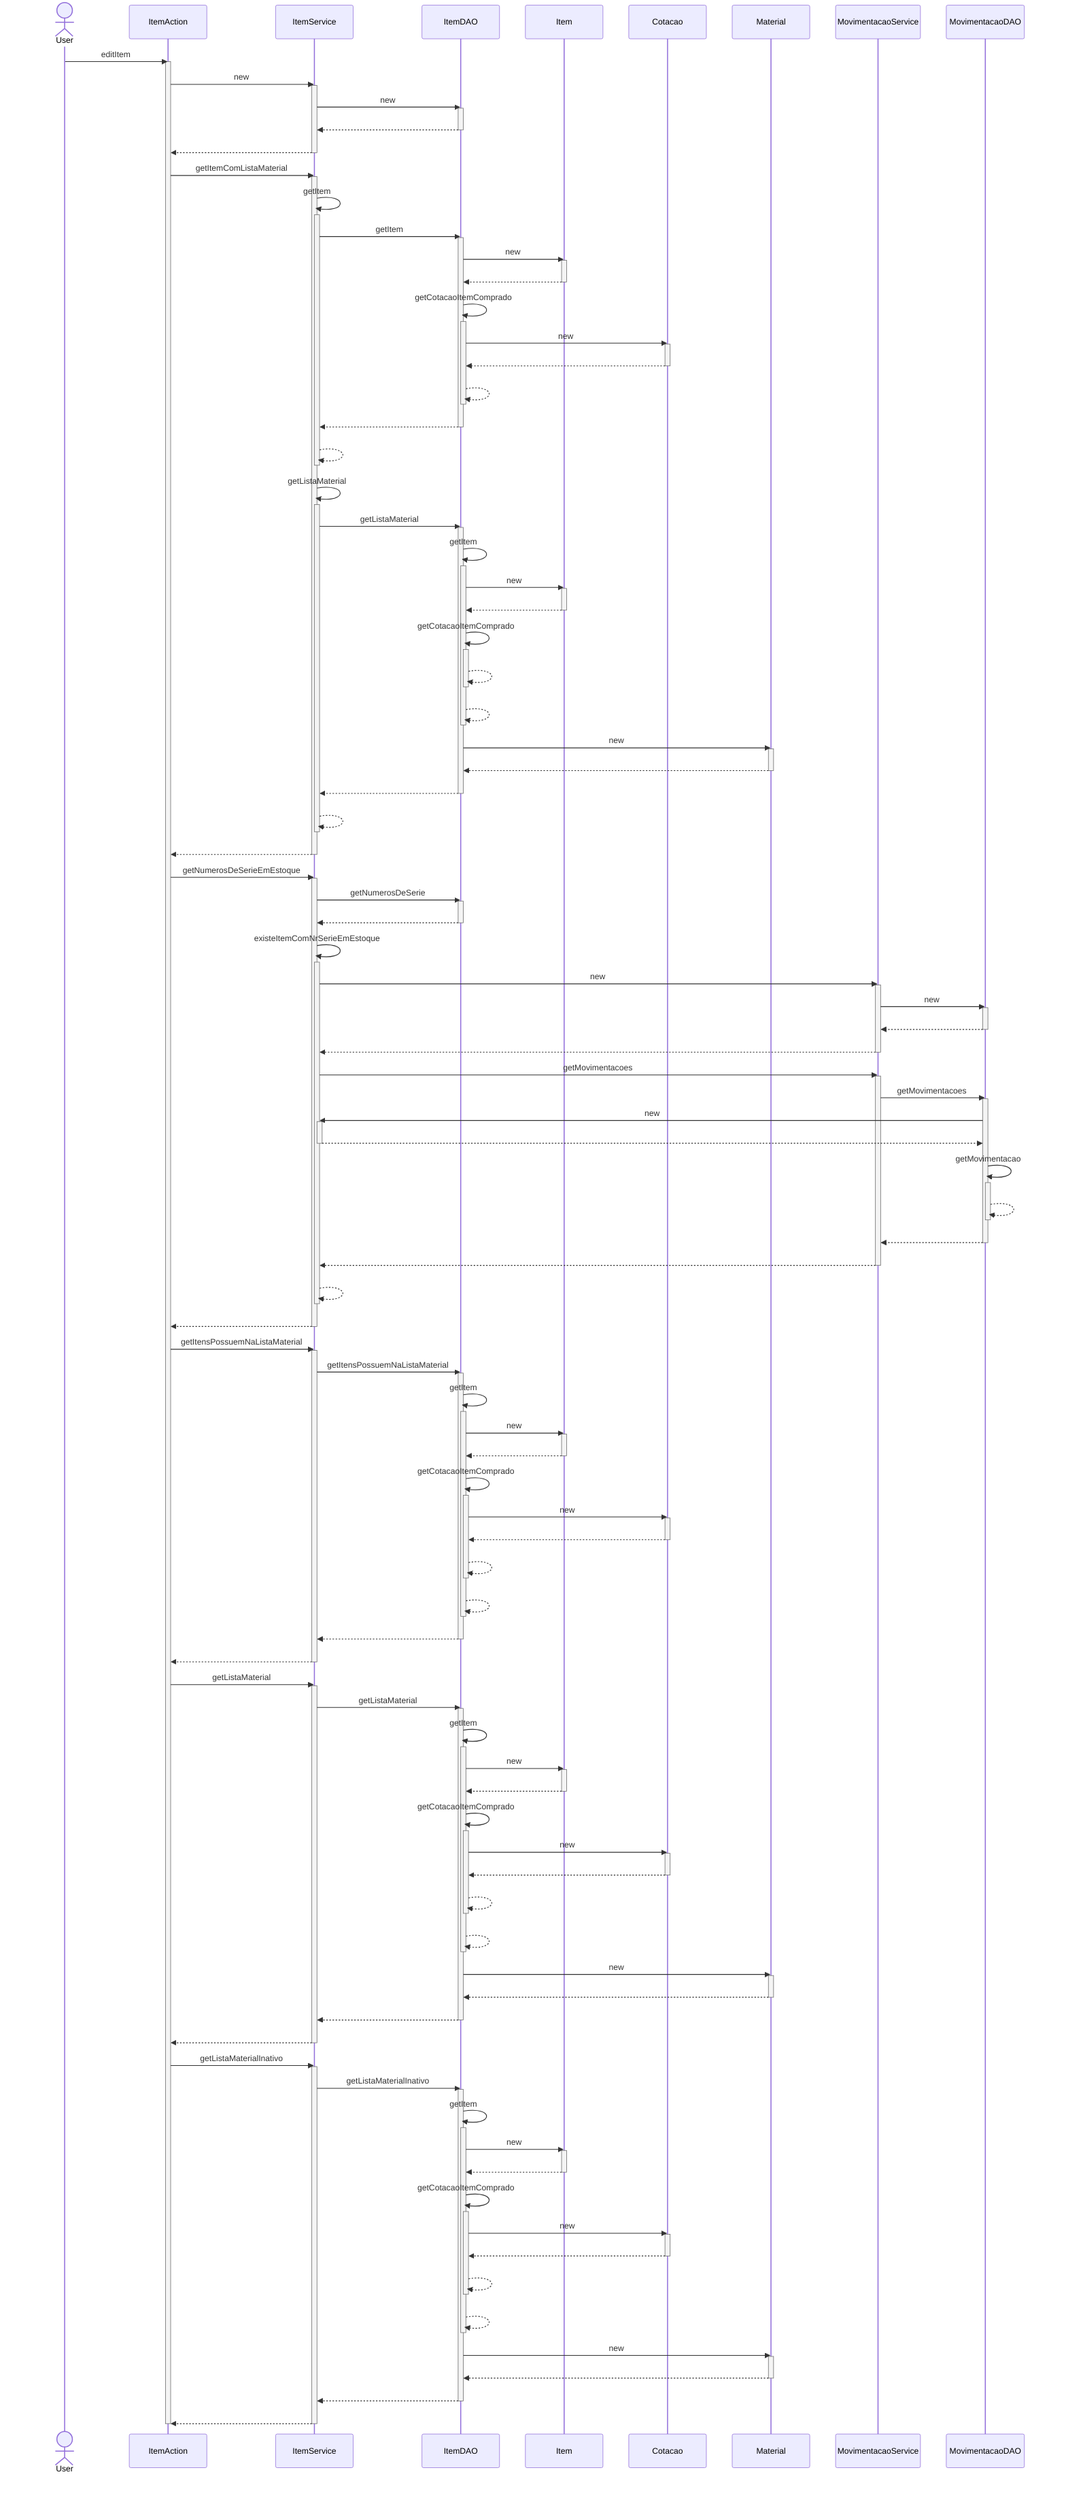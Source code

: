 sequenceDiagram
actor User
User ->> ItemAction : editItem
activate ItemAction
ItemAction ->> ItemService : new
activate ItemService
ItemService ->> ItemDAO : new
activate ItemDAO
ItemDAO -->> ItemService : #32; 
deactivate ItemDAO
ItemService -->> ItemAction : #32; 
deactivate ItemService
ItemAction ->> ItemService : getItemComListaMaterial
activate ItemService
ItemService ->> ItemService : getItem
activate ItemService
ItemService ->> ItemDAO : getItem
activate ItemDAO
ItemDAO ->> Item : new
activate Item
Item -->> ItemDAO : #32; 
deactivate Item
ItemDAO ->> ItemDAO : getCotacaoItemComprado
activate ItemDAO
ItemDAO ->> Cotacao : new
activate Cotacao
Cotacao -->> ItemDAO : #32; 
deactivate Cotacao
ItemDAO -->> ItemDAO : #32; 
deactivate ItemDAO
ItemDAO -->> ItemService : #32; 
deactivate ItemDAO
ItemService -->> ItemService : #32; 
deactivate ItemService
ItemService ->> ItemService : getListaMaterial
activate ItemService
ItemService ->> ItemDAO : getListaMaterial
activate ItemDAO
ItemDAO ->> ItemDAO : getItem
activate ItemDAO
ItemDAO ->> Item : new
activate Item
Item -->> ItemDAO : #32; 
deactivate Item
ItemDAO ->> ItemDAO : getCotacaoItemComprado
activate ItemDAO
ItemDAO -->> ItemDAO : #32; 
deactivate ItemDAO
ItemDAO -->> ItemDAO : #32; 
deactivate ItemDAO
ItemDAO ->> Material : new
activate Material
Material -->> ItemDAO : #32; 
deactivate Material
ItemDAO -->> ItemService : #32; 
deactivate ItemDAO
ItemService -->> ItemService : #32; 
deactivate ItemService
ItemService -->> ItemAction : #32; 
deactivate ItemService
ItemAction ->> ItemService : getNumerosDeSerieEmEstoque
activate ItemService
ItemService ->> ItemDAO : getNumerosDeSerie
activate ItemDAO
ItemDAO -->> ItemService : #32; 
deactivate ItemDAO
ItemService ->> ItemService : existeItemComNrSerieEmEstoque
activate ItemService
ItemService ->> MovimentacaoService : new
activate MovimentacaoService
MovimentacaoService ->> MovimentacaoDAO : new
activate MovimentacaoDAO
MovimentacaoDAO -->> MovimentacaoService : #32; 
deactivate MovimentacaoDAO
MovimentacaoService -->> ItemService : #32; 
deactivate MovimentacaoService
ItemService ->> MovimentacaoService : getMovimentacoes
activate MovimentacaoService
MovimentacaoService ->> MovimentacaoDAO : getMovimentacoes
activate MovimentacaoDAO
MovimentacaoDAO ->> ItemService : new
activate ItemService
ItemService -->> MovimentacaoDAO : #32; 
deactivate ItemService
MovimentacaoDAO ->> MovimentacaoDAO : getMovimentacao
activate MovimentacaoDAO
MovimentacaoDAO -->> MovimentacaoDAO : #32; 
deactivate MovimentacaoDAO
MovimentacaoDAO -->> MovimentacaoService : #32; 
deactivate MovimentacaoDAO
MovimentacaoService -->> ItemService : #32; 
deactivate MovimentacaoService
ItemService -->> ItemService : #32; 
deactivate ItemService
ItemService -->> ItemAction : #32; 
deactivate ItemService
ItemAction ->> ItemService : getItensPossuemNaListaMaterial
activate ItemService
ItemService ->> ItemDAO : getItensPossuemNaListaMaterial
activate ItemDAO
ItemDAO ->> ItemDAO : getItem
activate ItemDAO
ItemDAO ->> Item : new
activate Item
Item -->> ItemDAO : #32; 
deactivate Item
ItemDAO ->> ItemDAO : getCotacaoItemComprado
activate ItemDAO
ItemDAO ->> Cotacao : new
activate Cotacao
Cotacao -->> ItemDAO : #32; 
deactivate Cotacao
ItemDAO -->> ItemDAO : #32; 
deactivate ItemDAO
ItemDAO -->> ItemDAO : #32; 
deactivate ItemDAO
ItemDAO -->> ItemService : #32; 
deactivate ItemDAO
ItemService -->> ItemAction : #32; 
deactivate ItemService
ItemAction ->> ItemService : getListaMaterial
activate ItemService
ItemService ->> ItemDAO : getListaMaterial
activate ItemDAO
ItemDAO ->> ItemDAO : getItem
activate ItemDAO
ItemDAO ->> Item : new
activate Item
Item -->> ItemDAO : #32; 
deactivate Item
ItemDAO ->> ItemDAO : getCotacaoItemComprado
activate ItemDAO
ItemDAO ->> Cotacao : new
activate Cotacao
Cotacao -->> ItemDAO : #32; 
deactivate Cotacao
ItemDAO -->> ItemDAO : #32; 
deactivate ItemDAO
ItemDAO -->> ItemDAO : #32; 
deactivate ItemDAO
ItemDAO ->> Material : new
activate Material
Material -->> ItemDAO : #32; 
deactivate Material
ItemDAO -->> ItemService : #32; 
deactivate ItemDAO
ItemService -->> ItemAction : #32; 
deactivate ItemService
ItemAction ->> ItemService : getListaMaterialInativo
activate ItemService
ItemService ->> ItemDAO : getListaMaterialInativo
activate ItemDAO
ItemDAO ->> ItemDAO : getItem
activate ItemDAO
ItemDAO ->> Item : new
activate Item
Item -->> ItemDAO : #32; 
deactivate Item
ItemDAO ->> ItemDAO : getCotacaoItemComprado
activate ItemDAO
ItemDAO ->> Cotacao : new
activate Cotacao
Cotacao -->> ItemDAO : #32; 
deactivate Cotacao
ItemDAO -->> ItemDAO : #32; 
deactivate ItemDAO
ItemDAO -->> ItemDAO : #32; 
deactivate ItemDAO
ItemDAO ->> Material : new
activate Material
Material -->> ItemDAO : #32; 
deactivate Material
ItemDAO -->> ItemService : #32; 
deactivate ItemDAO
ItemService -->> ItemAction : #32; 
deactivate ItemService
deactivate ItemAction